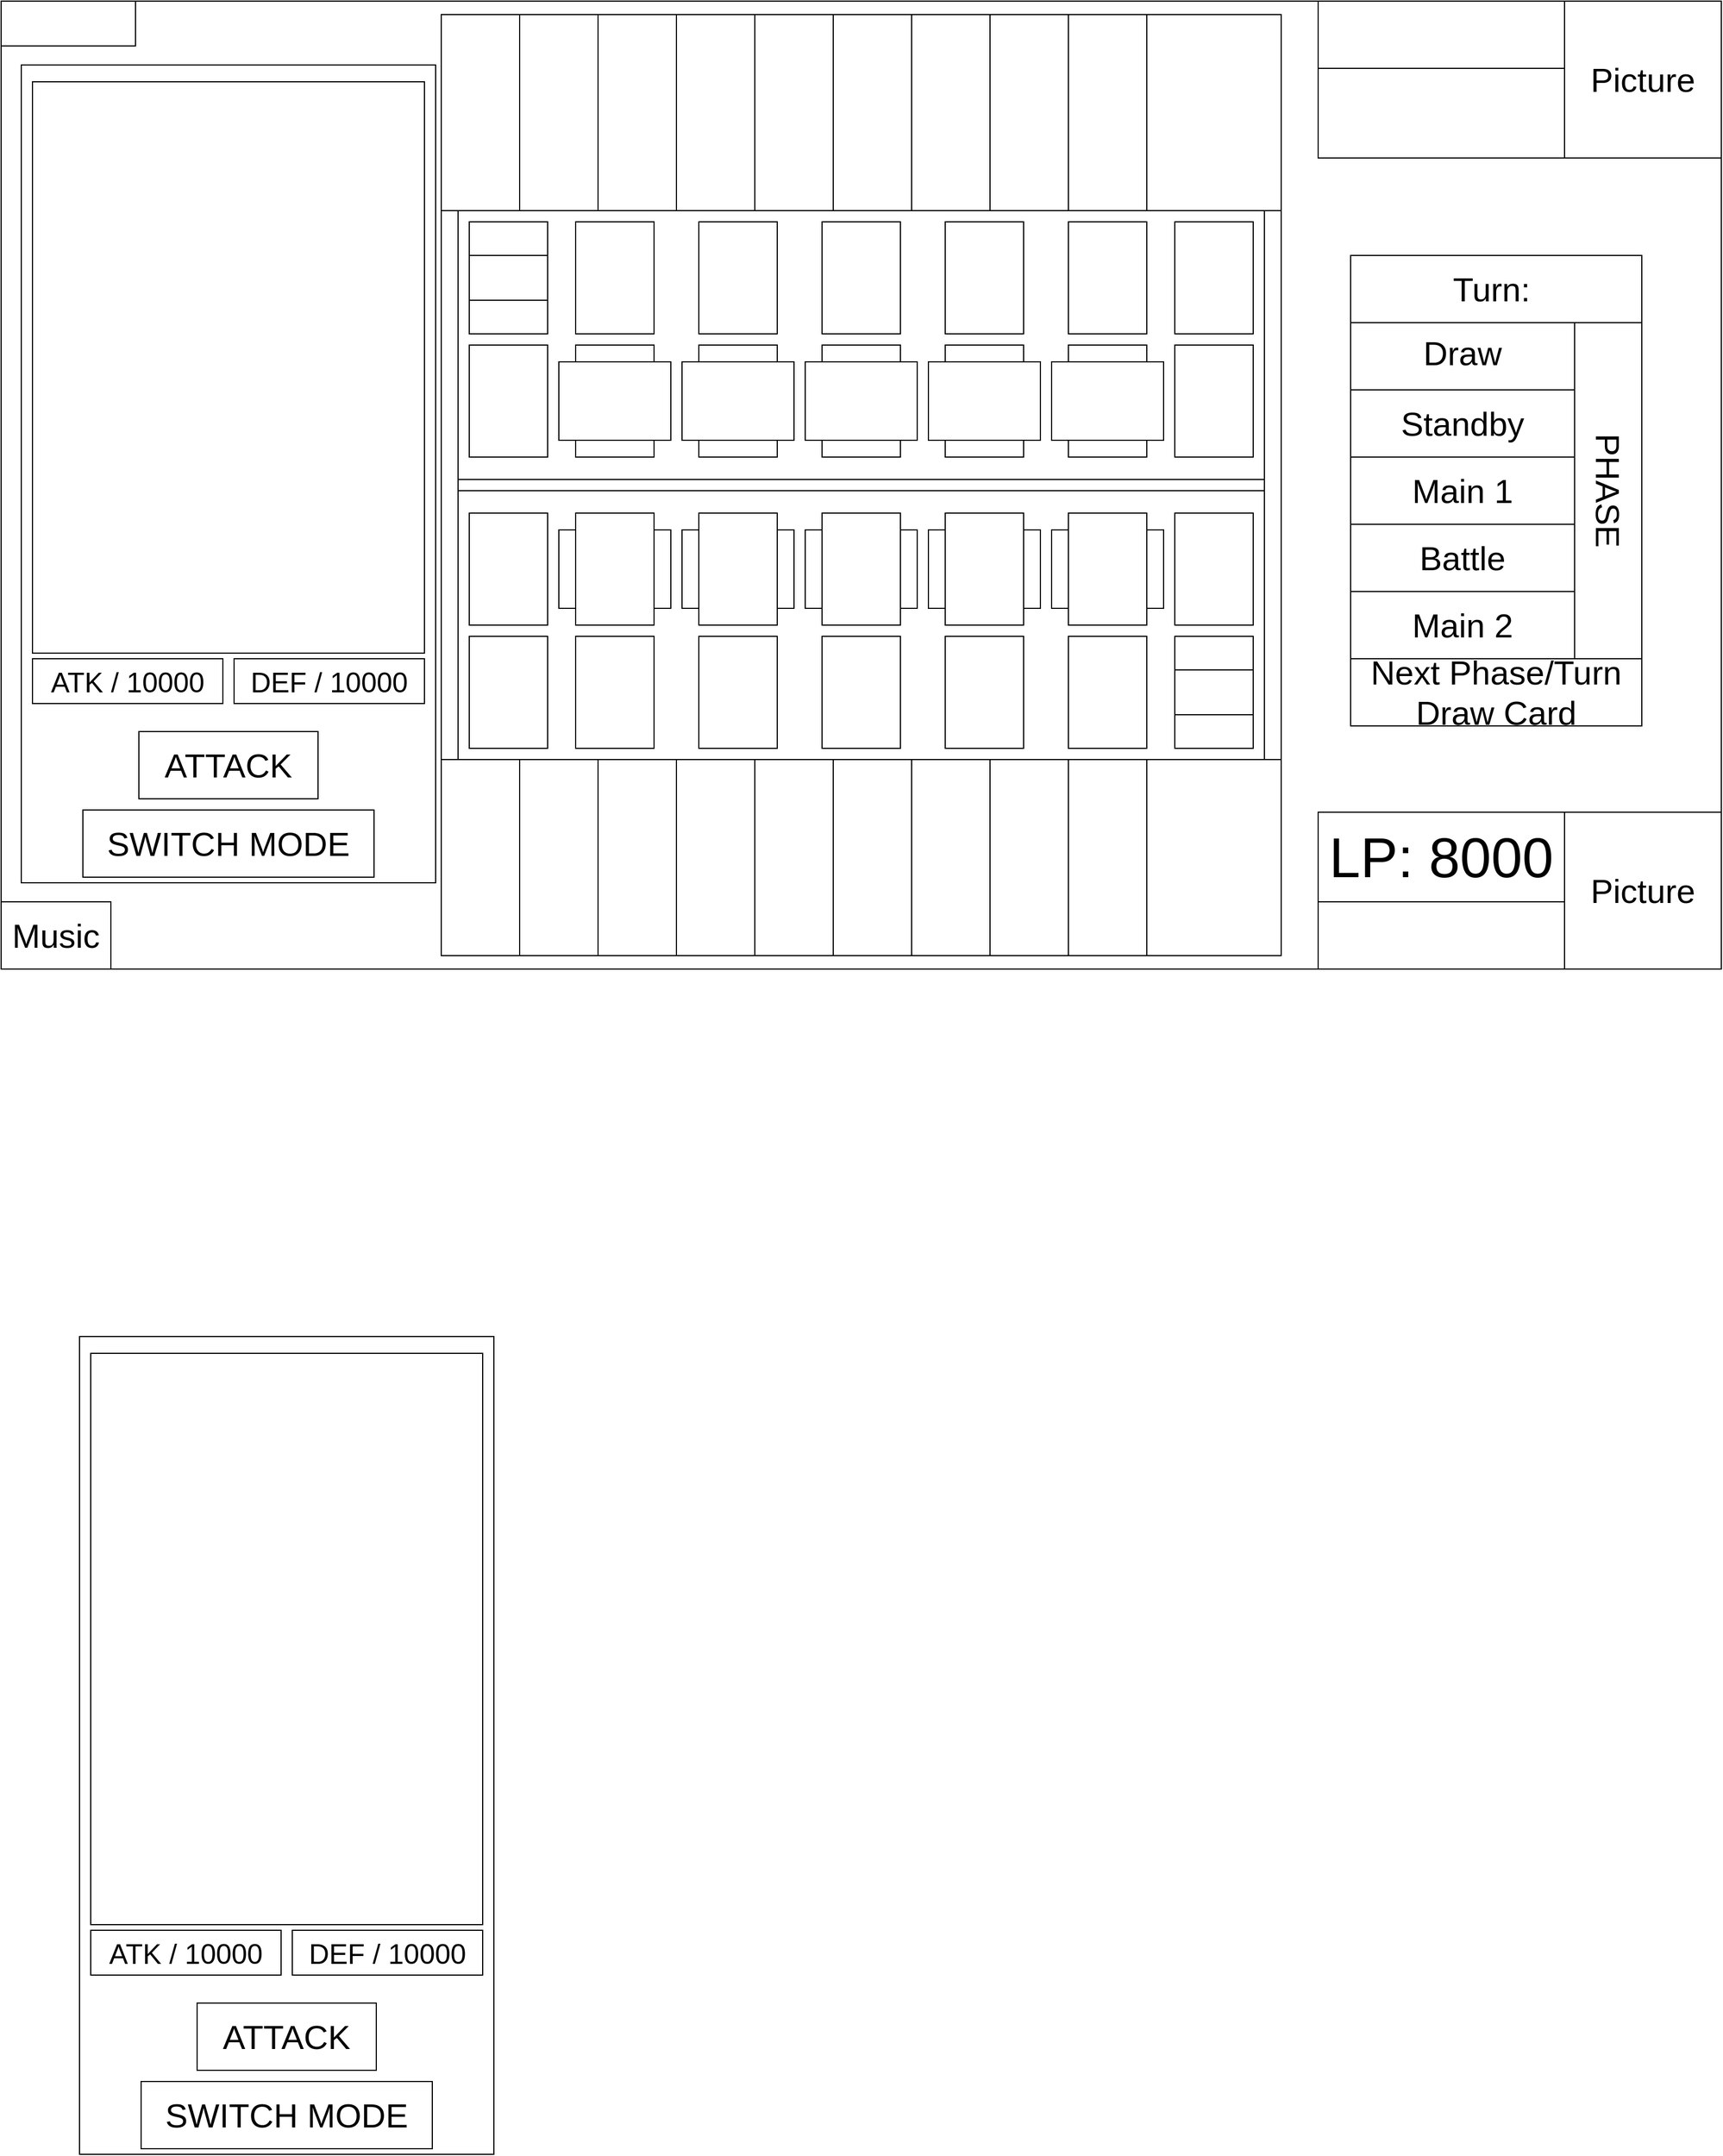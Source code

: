<mxfile version="24.2.7" type="github">
  <diagram name="Page-1" id="z7e0Jf43Eca83nyhEx7l">
    <mxGraphModel dx="2625" dy="1305" grid="1" gridSize="10" guides="1" tooltips="1" connect="1" arrows="1" fold="1" page="1" pageScale="1" pageWidth="850" pageHeight="1100" math="0" shadow="0">
      <root>
        <mxCell id="0" />
        <mxCell id="1" parent="0" />
        <mxCell id="QkR3hnECUOmhi_xK6HSF-3" value="" style="rounded=0;whiteSpace=wrap;html=1;container=0;" parent="1" vertex="1">
          <mxGeometry x="70" y="1192" width="370" height="730" as="geometry" />
        </mxCell>
        <mxCell id="QkR3hnECUOmhi_xK6HSF-4" value="" style="rounded=0;whiteSpace=wrap;html=1;container=0;" parent="1" vertex="1">
          <mxGeometry x="80" y="1207" width="350" height="510" as="geometry" />
        </mxCell>
        <mxCell id="QkR3hnECUOmhi_xK6HSF-5" value="ATTACK" style="rounded=0;whiteSpace=wrap;html=1;fontSize=30;container=0;" parent="1" vertex="1">
          <mxGeometry x="175" y="1787" width="160" height="60" as="geometry" />
        </mxCell>
        <mxCell id="QkR3hnECUOmhi_xK6HSF-6" value="SWITCH MODE" style="rounded=0;whiteSpace=wrap;html=1;fontSize=30;container=0;" parent="1" vertex="1">
          <mxGeometry x="125" y="1857" width="260" height="60" as="geometry" />
        </mxCell>
        <mxCell id="QkR3hnECUOmhi_xK6HSF-7" value="ATK / 10000" style="rounded=0;whiteSpace=wrap;html=1;fontSize=25;container=0;" parent="1" vertex="1">
          <mxGeometry x="80" y="1722" width="170" height="40" as="geometry" />
        </mxCell>
        <mxCell id="QkR3hnECUOmhi_xK6HSF-8" value="DEF / 10000" style="rounded=0;whiteSpace=wrap;html=1;fontSize=25;container=0;" parent="1" vertex="1">
          <mxGeometry x="260" y="1722" width="170" height="40" as="geometry" />
        </mxCell>
        <mxCell id="12l4u41IAlyLC1k91Qik-38" value="" style="group" vertex="1" connectable="0" parent="1">
          <mxGeometry width="1536" height="864" as="geometry" />
        </mxCell>
        <mxCell id="yShDVyeZ53WpqZu7RZC7-21" value="" style="rounded=0;whiteSpace=wrap;html=1;container=0;" parent="12l4u41IAlyLC1k91Qik-38" vertex="1">
          <mxGeometry width="1536" height="864" as="geometry" />
        </mxCell>
        <mxCell id="yShDVyeZ53WpqZu7RZC7-68" value="" style="rounded=0;whiteSpace=wrap;html=1;container=0;" parent="12l4u41IAlyLC1k91Qik-38" vertex="1">
          <mxGeometry x="18" y="57" width="370" height="730" as="geometry" />
        </mxCell>
        <mxCell id="yShDVyeZ53WpqZu7RZC7-69" value="" style="rounded=0;whiteSpace=wrap;html=1;container=0;" parent="12l4u41IAlyLC1k91Qik-38" vertex="1">
          <mxGeometry x="28" y="72" width="350" height="510" as="geometry" />
        </mxCell>
        <mxCell id="yShDVyeZ53WpqZu7RZC7-70" value="ATTACK" style="rounded=0;whiteSpace=wrap;html=1;fontSize=30;container=0;" parent="12l4u41IAlyLC1k91Qik-38" vertex="1">
          <mxGeometry x="123" y="652" width="160" height="60" as="geometry" />
        </mxCell>
        <mxCell id="yShDVyeZ53WpqZu7RZC7-71" value="Standby" style="rounded=0;whiteSpace=wrap;html=1;fontSize=30;container=0;" parent="12l4u41IAlyLC1k91Qik-38" vertex="1">
          <mxGeometry x="1205" y="347" width="200" height="60" as="geometry" />
        </mxCell>
        <mxCell id="yShDVyeZ53WpqZu7RZC7-72" value="SWITCH MODE" style="rounded=0;whiteSpace=wrap;html=1;fontSize=30;container=0;" parent="12l4u41IAlyLC1k91Qik-38" vertex="1">
          <mxGeometry x="73" y="722" width="260" height="60" as="geometry" />
        </mxCell>
        <mxCell id="yShDVyeZ53WpqZu7RZC7-73" value="Main 1" style="rounded=0;whiteSpace=wrap;html=1;fontSize=30;container=0;" parent="12l4u41IAlyLC1k91Qik-38" vertex="1">
          <mxGeometry x="1205" y="407" width="200" height="60" as="geometry" />
        </mxCell>
        <mxCell id="yShDVyeZ53WpqZu7RZC7-74" value="Battle" style="rounded=0;whiteSpace=wrap;html=1;fontSize=30;container=0;" parent="12l4u41IAlyLC1k91Qik-38" vertex="1">
          <mxGeometry x="1205" y="467" width="200" height="60" as="geometry" />
        </mxCell>
        <mxCell id="yShDVyeZ53WpqZu7RZC7-75" value="Main 2" style="rounded=0;whiteSpace=wrap;html=1;fontSize=30;container=0;" parent="12l4u41IAlyLC1k91Qik-38" vertex="1">
          <mxGeometry x="1205" y="527" width="200" height="60" as="geometry" />
        </mxCell>
        <mxCell id="yShDVyeZ53WpqZu7RZC7-76" value="Draw" style="rounded=0;whiteSpace=wrap;html=1;fontSize=30;container=0;" parent="12l4u41IAlyLC1k91Qik-38" vertex="1">
          <mxGeometry x="1205" y="280" width="200" height="67" as="geometry" />
        </mxCell>
        <mxCell id="yShDVyeZ53WpqZu7RZC7-77" value="Next Phase/Turn&lt;div&gt;Draw Card&lt;/div&gt;" style="rounded=0;whiteSpace=wrap;html=1;fontSize=30;container=0;" parent="12l4u41IAlyLC1k91Qik-38" vertex="1">
          <mxGeometry x="1205" y="587" width="260" height="60" as="geometry" />
        </mxCell>
        <mxCell id="yShDVyeZ53WpqZu7RZC7-78" value="Turn:&amp;nbsp;" style="rounded=0;whiteSpace=wrap;html=1;fontSize=30;container=0;" parent="12l4u41IAlyLC1k91Qik-38" vertex="1">
          <mxGeometry x="1205" y="227" width="260" height="60" as="geometry" />
        </mxCell>
        <mxCell id="yShDVyeZ53WpqZu7RZC7-79" value="PHASE" style="rounded=0;whiteSpace=wrap;html=1;rotation=90;fontSize=30;container=0;" parent="12l4u41IAlyLC1k91Qik-38" vertex="1">
          <mxGeometry x="1285" y="407" width="300" height="60" as="geometry" />
        </mxCell>
        <mxCell id="yShDVyeZ53WpqZu7RZC7-80" value="Music" style="rounded=0;whiteSpace=wrap;html=1;fontSize=30;container=0;" parent="12l4u41IAlyLC1k91Qik-38" vertex="1">
          <mxGeometry y="804" width="98" height="60" as="geometry" />
        </mxCell>
        <mxCell id="yShDVyeZ53WpqZu7RZC7-81" value="ATK / 10000" style="rounded=0;whiteSpace=wrap;html=1;fontSize=25;container=0;" parent="12l4u41IAlyLC1k91Qik-38" vertex="1">
          <mxGeometry x="28" y="587" width="170" height="40" as="geometry" />
        </mxCell>
        <mxCell id="yShDVyeZ53WpqZu7RZC7-82" value="DEF / 10000" style="rounded=0;whiteSpace=wrap;html=1;fontSize=25;container=0;" parent="12l4u41IAlyLC1k91Qik-38" vertex="1">
          <mxGeometry x="208" y="587" width="170" height="40" as="geometry" />
        </mxCell>
        <mxCell id="yShDVyeZ53WpqZu7RZC7-83" value="" style="rounded=0;whiteSpace=wrap;html=1;container=0;" parent="12l4u41IAlyLC1k91Qik-38" vertex="1">
          <mxGeometry x="1176" width="360" height="140" as="geometry" />
        </mxCell>
        <mxCell id="yShDVyeZ53WpqZu7RZC7-84" value="LP: 8000" style="rounded=0;whiteSpace=wrap;html=1;fontSize=50;container=0;" parent="12l4u41IAlyLC1k91Qik-38" vertex="1">
          <mxGeometry x="1176" y="60" width="220" height="70" as="geometry" />
        </mxCell>
        <mxCell id="yShDVyeZ53WpqZu7RZC7-85" value="" style="rounded=0;whiteSpace=wrap;html=1;fontSize=30;container=0;" parent="12l4u41IAlyLC1k91Qik-38" vertex="1">
          <mxGeometry x="1176" width="220" height="60" as="geometry" />
        </mxCell>
        <mxCell id="yShDVyeZ53WpqZu7RZC7-86" value="Picture" style="whiteSpace=wrap;html=1;aspect=fixed;fontSize=30;container=0;" parent="12l4u41IAlyLC1k91Qik-38" vertex="1">
          <mxGeometry x="1396" width="140" height="140" as="geometry" />
        </mxCell>
        <mxCell id="yShDVyeZ53WpqZu7RZC7-87" value="LP: 8000" style="rounded=0;whiteSpace=wrap;html=1;fontSize=50;container=0;" parent="12l4u41IAlyLC1k91Qik-38" vertex="1">
          <mxGeometry x="1176" y="724" width="220" height="80" as="geometry" />
        </mxCell>
        <mxCell id="yShDVyeZ53WpqZu7RZC7-88" value="" style="rounded=0;whiteSpace=wrap;html=1;fontSize=30;container=0;" parent="12l4u41IAlyLC1k91Qik-38" vertex="1">
          <mxGeometry x="1176" y="804" width="220" height="60" as="geometry" />
        </mxCell>
        <mxCell id="yShDVyeZ53WpqZu7RZC7-89" value="Picture" style="whiteSpace=wrap;html=1;aspect=fixed;fontSize=30;container=0;" parent="12l4u41IAlyLC1k91Qik-38" vertex="1">
          <mxGeometry x="1396" y="724" width="140" height="140" as="geometry" />
        </mxCell>
        <mxCell id="yShDVyeZ53WpqZu7RZC7-113" value="" style="rounded=0;whiteSpace=wrap;html=1;container=0;" parent="12l4u41IAlyLC1k91Qik-38" vertex="1">
          <mxGeometry width="120" height="40" as="geometry" />
        </mxCell>
        <mxCell id="yShDVyeZ53WpqZu7RZC7-37" value="" style="rounded=0;whiteSpace=wrap;html=1;container=0;" parent="12l4u41IAlyLC1k91Qik-38" vertex="1">
          <mxGeometry x="1176" width="360" height="140" as="geometry" />
        </mxCell>
        <mxCell id="yShDVyeZ53WpqZu7RZC7-39" value="" style="rounded=0;whiteSpace=wrap;html=1;fontSize=30;container=0;" parent="12l4u41IAlyLC1k91Qik-38" vertex="1">
          <mxGeometry x="1176" width="220" height="60" as="geometry" />
        </mxCell>
        <mxCell id="yShDVyeZ53WpqZu7RZC7-40" value="Picture" style="whiteSpace=wrap;html=1;aspect=fixed;fontSize=30;container=0;" parent="12l4u41IAlyLC1k91Qik-38" vertex="1">
          <mxGeometry x="1396" width="140" height="140" as="geometry" />
        </mxCell>
        <mxCell id="yShDVyeZ53WpqZu7RZC7-67" value="" style="rounded=0;whiteSpace=wrap;html=1;container=0;" parent="12l4u41IAlyLC1k91Qik-38" vertex="1">
          <mxGeometry width="120" height="40" as="geometry" />
        </mxCell>
        <mxCell id="12l4u41IAlyLC1k91Qik-37" value="" style="group" vertex="1" connectable="0" parent="12l4u41IAlyLC1k91Qik-38">
          <mxGeometry x="393" y="12" width="750" height="840" as="geometry" />
        </mxCell>
        <mxCell id="QkR3hnECUOmhi_xK6HSF-2" value="" style="rounded=0;whiteSpace=wrap;html=1;container=0;" parent="12l4u41IAlyLC1k91Qik-37" vertex="1">
          <mxGeometry width="750" height="840" as="geometry" />
        </mxCell>
        <mxCell id="12l4u41IAlyLC1k91Qik-36" value="" style="group" vertex="1" connectable="0" parent="12l4u41IAlyLC1k91Qik-37">
          <mxGeometry width="750" height="840" as="geometry" />
        </mxCell>
        <mxCell id="QkR3hnECUOmhi_xK6HSF-31" value="" style="rounded=0;whiteSpace=wrap;html=1;container=0;" parent="12l4u41IAlyLC1k91Qik-36" vertex="1">
          <mxGeometry x="15" y="175" width="720" height="490" as="geometry" />
        </mxCell>
        <mxCell id="QkR3hnECUOmhi_xK6HSF-32" value="" style="rounded=0;whiteSpace=wrap;html=1;container=0;" parent="12l4u41IAlyLC1k91Qik-36" vertex="1">
          <mxGeometry x="25" y="185" width="70" height="100" as="geometry" />
        </mxCell>
        <mxCell id="QkR3hnECUOmhi_xK6HSF-33" value="40" style="rounded=0;whiteSpace=wrap;html=1;fontSize=30;container=0;" parent="12l4u41IAlyLC1k91Qik-36" vertex="1">
          <mxGeometry x="655" y="195" width="70" height="70" as="geometry" />
        </mxCell>
        <mxCell id="QkR3hnECUOmhi_xK6HSF-34" value="" style="rounded=0;whiteSpace=wrap;html=1;container=0;" parent="12l4u41IAlyLC1k91Qik-36" vertex="1">
          <mxGeometry x="655" y="185" width="70" height="100" as="geometry" />
        </mxCell>
        <mxCell id="QkR3hnECUOmhi_xK6HSF-35" value="" style="rounded=0;whiteSpace=wrap;html=1;container=0;" parent="12l4u41IAlyLC1k91Qik-36" vertex="1">
          <mxGeometry x="120" y="185" width="70" height="100" as="geometry" />
        </mxCell>
        <mxCell id="QkR3hnECUOmhi_xK6HSF-36" value="" style="rounded=0;whiteSpace=wrap;html=1;container=0;" parent="12l4u41IAlyLC1k91Qik-36" vertex="1">
          <mxGeometry x="230" y="185" width="70" height="100" as="geometry" />
        </mxCell>
        <mxCell id="QkR3hnECUOmhi_xK6HSF-37" value="" style="rounded=0;whiteSpace=wrap;html=1;container=0;" parent="12l4u41IAlyLC1k91Qik-36" vertex="1">
          <mxGeometry x="340" y="185" width="70" height="100" as="geometry" />
        </mxCell>
        <mxCell id="QkR3hnECUOmhi_xK6HSF-38" value="" style="rounded=0;whiteSpace=wrap;html=1;container=0;" parent="12l4u41IAlyLC1k91Qik-36" vertex="1">
          <mxGeometry x="450" y="185" width="70" height="100" as="geometry" />
        </mxCell>
        <mxCell id="QkR3hnECUOmhi_xK6HSF-39" value="" style="rounded=0;whiteSpace=wrap;html=1;container=0;" parent="12l4u41IAlyLC1k91Qik-36" vertex="1">
          <mxGeometry x="560" y="185" width="70" height="100" as="geometry" />
        </mxCell>
        <mxCell id="QkR3hnECUOmhi_xK6HSF-40" value="" style="rounded=0;whiteSpace=wrap;html=1;container=0;" parent="12l4u41IAlyLC1k91Qik-36" vertex="1">
          <mxGeometry x="25" y="295" width="70" height="100" as="geometry" />
        </mxCell>
        <mxCell id="QkR3hnECUOmhi_xK6HSF-41" value="" style="rounded=0;whiteSpace=wrap;html=1;container=0;" parent="12l4u41IAlyLC1k91Qik-36" vertex="1">
          <mxGeometry x="655" y="295" width="70" height="100" as="geometry" />
        </mxCell>
        <mxCell id="QkR3hnECUOmhi_xK6HSF-42" value="" style="rounded=0;whiteSpace=wrap;html=1;container=0;" parent="12l4u41IAlyLC1k91Qik-36" vertex="1">
          <mxGeometry x="120" y="295" width="70" height="100" as="geometry" />
        </mxCell>
        <mxCell id="QkR3hnECUOmhi_xK6HSF-43" value="" style="rounded=0;whiteSpace=wrap;html=1;container=0;" parent="12l4u41IAlyLC1k91Qik-36" vertex="1">
          <mxGeometry x="230" y="295" width="70" height="100" as="geometry" />
        </mxCell>
        <mxCell id="QkR3hnECUOmhi_xK6HSF-44" value="" style="rounded=0;whiteSpace=wrap;html=1;container=0;" parent="12l4u41IAlyLC1k91Qik-36" vertex="1">
          <mxGeometry x="340" y="295" width="70" height="100" as="geometry" />
        </mxCell>
        <mxCell id="QkR3hnECUOmhi_xK6HSF-45" value="" style="rounded=0;whiteSpace=wrap;html=1;container=0;" parent="12l4u41IAlyLC1k91Qik-36" vertex="1">
          <mxGeometry x="450" y="295" width="70" height="100" as="geometry" />
        </mxCell>
        <mxCell id="QkR3hnECUOmhi_xK6HSF-46" value="" style="rounded=0;whiteSpace=wrap;html=1;container=0;" parent="12l4u41IAlyLC1k91Qik-36" vertex="1">
          <mxGeometry x="560" y="295" width="70" height="100" as="geometry" />
        </mxCell>
        <mxCell id="QkR3hnECUOmhi_xK6HSF-47" value="" style="rounded=0;whiteSpace=wrap;html=1;container=0;" parent="12l4u41IAlyLC1k91Qik-36" vertex="1">
          <mxGeometry x="545" y="310" width="100" height="70" as="geometry" />
        </mxCell>
        <mxCell id="QkR3hnECUOmhi_xK6HSF-48" value="" style="rounded=0;whiteSpace=wrap;html=1;container=0;" parent="12l4u41IAlyLC1k91Qik-36" vertex="1">
          <mxGeometry x="215" y="310" width="100" height="70" as="geometry" />
        </mxCell>
        <mxCell id="QkR3hnECUOmhi_xK6HSF-49" value="" style="rounded=0;whiteSpace=wrap;html=1;container=0;" parent="12l4u41IAlyLC1k91Qik-36" vertex="1">
          <mxGeometry x="435" y="310" width="100" height="70" as="geometry" />
        </mxCell>
        <mxCell id="QkR3hnECUOmhi_xK6HSF-50" value="" style="rounded=0;whiteSpace=wrap;html=1;container=0;" parent="12l4u41IAlyLC1k91Qik-36" vertex="1">
          <mxGeometry x="325" y="310" width="100" height="70" as="geometry" />
        </mxCell>
        <mxCell id="QkR3hnECUOmhi_xK6HSF-51" value="" style="rounded=0;whiteSpace=wrap;html=1;container=0;" parent="12l4u41IAlyLC1k91Qik-36" vertex="1">
          <mxGeometry x="105" y="310" width="100" height="70" as="geometry" />
        </mxCell>
        <mxCell id="QkR3hnECUOmhi_xK6HSF-52" value="" style="rounded=0;whiteSpace=wrap;html=1;container=0;" parent="12l4u41IAlyLC1k91Qik-36" vertex="1">
          <mxGeometry x="25" y="215" width="70" height="40" as="geometry" />
        </mxCell>
        <mxCell id="QkR3hnECUOmhi_xK6HSF-53" value="" style="rounded=0;whiteSpace=wrap;html=1;container=0;" parent="12l4u41IAlyLC1k91Qik-36" vertex="1">
          <mxGeometry x="15" y="415" width="720" height="10" as="geometry" />
        </mxCell>
        <mxCell id="QkR3hnECUOmhi_xK6HSF-54" value="" style="rounded=0;whiteSpace=wrap;html=1;container=0;" parent="12l4u41IAlyLC1k91Qik-36" vertex="1">
          <mxGeometry x="25" y="555" width="70" height="100" as="geometry" />
        </mxCell>
        <mxCell id="QkR3hnECUOmhi_xK6HSF-55" value="40" style="rounded=0;whiteSpace=wrap;html=1;fontSize=30;container=0;" parent="12l4u41IAlyLC1k91Qik-36" vertex="1">
          <mxGeometry x="655" y="565" width="70" height="70" as="geometry" />
        </mxCell>
        <mxCell id="QkR3hnECUOmhi_xK6HSF-56" value="" style="rounded=0;whiteSpace=wrap;html=1;container=0;" parent="12l4u41IAlyLC1k91Qik-36" vertex="1">
          <mxGeometry x="655" y="555" width="70" height="100" as="geometry" />
        </mxCell>
        <mxCell id="QkR3hnECUOmhi_xK6HSF-57" value="" style="rounded=0;whiteSpace=wrap;html=1;container=0;" parent="12l4u41IAlyLC1k91Qik-36" vertex="1">
          <mxGeometry x="120" y="555" width="70" height="100" as="geometry" />
        </mxCell>
        <mxCell id="QkR3hnECUOmhi_xK6HSF-58" value="" style="rounded=0;whiteSpace=wrap;html=1;container=0;" parent="12l4u41IAlyLC1k91Qik-36" vertex="1">
          <mxGeometry x="230" y="555" width="70" height="100" as="geometry" />
        </mxCell>
        <mxCell id="QkR3hnECUOmhi_xK6HSF-59" value="" style="rounded=0;whiteSpace=wrap;html=1;container=0;" parent="12l4u41IAlyLC1k91Qik-36" vertex="1">
          <mxGeometry x="340" y="555" width="70" height="100" as="geometry" />
        </mxCell>
        <mxCell id="QkR3hnECUOmhi_xK6HSF-60" value="" style="rounded=0;whiteSpace=wrap;html=1;container=0;" parent="12l4u41IAlyLC1k91Qik-36" vertex="1">
          <mxGeometry x="450" y="555" width="70" height="100" as="geometry" />
        </mxCell>
        <mxCell id="QkR3hnECUOmhi_xK6HSF-61" value="" style="rounded=0;whiteSpace=wrap;html=1;container=0;" parent="12l4u41IAlyLC1k91Qik-36" vertex="1">
          <mxGeometry x="560" y="555" width="70" height="100" as="geometry" />
        </mxCell>
        <mxCell id="QkR3hnECUOmhi_xK6HSF-62" value="" style="rounded=0;whiteSpace=wrap;html=1;container=0;" parent="12l4u41IAlyLC1k91Qik-36" vertex="1">
          <mxGeometry x="655" y="445" width="70" height="100" as="geometry" />
        </mxCell>
        <mxCell id="QkR3hnECUOmhi_xK6HSF-63" value="" style="rounded=0;whiteSpace=wrap;html=1;container=0;" parent="12l4u41IAlyLC1k91Qik-36" vertex="1">
          <mxGeometry x="25" y="445" width="70" height="100" as="geometry" />
        </mxCell>
        <mxCell id="QkR3hnECUOmhi_xK6HSF-64" value="" style="rounded=0;whiteSpace=wrap;html=1;container=0;" parent="12l4u41IAlyLC1k91Qik-36" vertex="1">
          <mxGeometry x="105" y="460" width="100" height="70" as="geometry" />
        </mxCell>
        <mxCell id="QkR3hnECUOmhi_xK6HSF-65" value="" style="rounded=0;whiteSpace=wrap;html=1;container=0;" parent="12l4u41IAlyLC1k91Qik-36" vertex="1">
          <mxGeometry x="215" y="460" width="100" height="70" as="geometry" />
        </mxCell>
        <mxCell id="QkR3hnECUOmhi_xK6HSF-66" value="" style="rounded=0;whiteSpace=wrap;html=1;container=0;" parent="12l4u41IAlyLC1k91Qik-36" vertex="1">
          <mxGeometry x="325" y="460" width="100" height="70" as="geometry" />
        </mxCell>
        <mxCell id="QkR3hnECUOmhi_xK6HSF-67" value="" style="rounded=0;whiteSpace=wrap;html=1;container=0;" parent="12l4u41IAlyLC1k91Qik-36" vertex="1">
          <mxGeometry x="435" y="460" width="100" height="70" as="geometry" />
        </mxCell>
        <mxCell id="QkR3hnECUOmhi_xK6HSF-68" value="" style="rounded=0;whiteSpace=wrap;html=1;container=0;" parent="12l4u41IAlyLC1k91Qik-36" vertex="1">
          <mxGeometry x="545" y="460" width="100" height="70" as="geometry" />
        </mxCell>
        <mxCell id="QkR3hnECUOmhi_xK6HSF-69" value="" style="rounded=0;whiteSpace=wrap;html=1;container=0;" parent="12l4u41IAlyLC1k91Qik-36" vertex="1">
          <mxGeometry x="120" y="445" width="70" height="100" as="geometry" />
        </mxCell>
        <mxCell id="QkR3hnECUOmhi_xK6HSF-70" value="" style="rounded=0;whiteSpace=wrap;html=1;container=0;" parent="12l4u41IAlyLC1k91Qik-36" vertex="1">
          <mxGeometry x="230" y="445" width="70" height="100" as="geometry" />
        </mxCell>
        <mxCell id="QkR3hnECUOmhi_xK6HSF-71" value="" style="rounded=0;whiteSpace=wrap;html=1;container=0;" parent="12l4u41IAlyLC1k91Qik-36" vertex="1">
          <mxGeometry x="340" y="445" width="70" height="100" as="geometry" />
        </mxCell>
        <mxCell id="QkR3hnECUOmhi_xK6HSF-72" value="" style="rounded=0;whiteSpace=wrap;html=1;container=0;" parent="12l4u41IAlyLC1k91Qik-36" vertex="1">
          <mxGeometry x="450" y="445" width="70" height="100" as="geometry" />
        </mxCell>
        <mxCell id="QkR3hnECUOmhi_xK6HSF-73" value="" style="rounded=0;whiteSpace=wrap;html=1;container=0;" parent="12l4u41IAlyLC1k91Qik-36" vertex="1">
          <mxGeometry x="560" y="445" width="70" height="100" as="geometry" />
        </mxCell>
        <mxCell id="QkR3hnECUOmhi_xK6HSF-74" value="" style="rounded=0;whiteSpace=wrap;html=1;container=0;" parent="12l4u41IAlyLC1k91Qik-36" vertex="1">
          <mxGeometry x="655" y="585" width="70" height="40" as="geometry" />
        </mxCell>
        <mxCell id="12l4u41IAlyLC1k91Qik-4" value="" style="group" vertex="1" connectable="0" parent="12l4u41IAlyLC1k91Qik-36">
          <mxGeometry y="665" width="750" height="175" as="geometry" />
        </mxCell>
        <mxCell id="QkR3hnECUOmhi_xK6HSF-9" value="" style="rounded=0;whiteSpace=wrap;html=1;container=0;" parent="12l4u41IAlyLC1k91Qik-4" vertex="1">
          <mxGeometry width="120" height="175" as="geometry" />
        </mxCell>
        <mxCell id="QkR3hnECUOmhi_xK6HSF-10" value="" style="rounded=0;whiteSpace=wrap;html=1;container=0;" parent="12l4u41IAlyLC1k91Qik-4" vertex="1">
          <mxGeometry x="70" width="120" height="175" as="geometry" />
        </mxCell>
        <mxCell id="QkR3hnECUOmhi_xK6HSF-11" value="" style="rounded=0;whiteSpace=wrap;html=1;container=0;" parent="12l4u41IAlyLC1k91Qik-4" vertex="1">
          <mxGeometry x="140" width="120" height="175" as="geometry" />
        </mxCell>
        <mxCell id="QkR3hnECUOmhi_xK6HSF-12" value="" style="rounded=0;whiteSpace=wrap;html=1;container=0;" parent="12l4u41IAlyLC1k91Qik-4" vertex="1">
          <mxGeometry x="210" width="120" height="175" as="geometry" />
        </mxCell>
        <mxCell id="QkR3hnECUOmhi_xK6HSF-13" value="" style="rounded=0;whiteSpace=wrap;html=1;container=0;" parent="12l4u41IAlyLC1k91Qik-4" vertex="1">
          <mxGeometry x="280" width="120" height="175" as="geometry" />
        </mxCell>
        <mxCell id="QkR3hnECUOmhi_xK6HSF-14" value="" style="rounded=0;whiteSpace=wrap;html=1;container=0;" parent="12l4u41IAlyLC1k91Qik-4" vertex="1">
          <mxGeometry x="350" width="120" height="175" as="geometry" />
        </mxCell>
        <mxCell id="QkR3hnECUOmhi_xK6HSF-15" value="" style="rounded=0;whiteSpace=wrap;html=1;container=0;" parent="12l4u41IAlyLC1k91Qik-4" vertex="1">
          <mxGeometry x="420" width="120" height="175" as="geometry" />
        </mxCell>
        <mxCell id="QkR3hnECUOmhi_xK6HSF-16" value="" style="rounded=0;whiteSpace=wrap;html=1;container=0;" parent="12l4u41IAlyLC1k91Qik-4" vertex="1">
          <mxGeometry x="490" width="120" height="175" as="geometry" />
        </mxCell>
        <mxCell id="QkR3hnECUOmhi_xK6HSF-17" value="" style="rounded=0;whiteSpace=wrap;html=1;container=0;" parent="12l4u41IAlyLC1k91Qik-4" vertex="1">
          <mxGeometry x="560" width="120" height="175" as="geometry" />
        </mxCell>
        <mxCell id="QkR3hnECUOmhi_xK6HSF-18" value="" style="rounded=0;whiteSpace=wrap;html=1;container=0;" parent="12l4u41IAlyLC1k91Qik-4" vertex="1">
          <mxGeometry x="630" width="120" height="175" as="geometry" />
        </mxCell>
        <mxCell id="12l4u41IAlyLC1k91Qik-25" value="" style="group" vertex="1" connectable="0" parent="12l4u41IAlyLC1k91Qik-36">
          <mxGeometry width="750" height="175" as="geometry" />
        </mxCell>
        <mxCell id="12l4u41IAlyLC1k91Qik-26" value="" style="rounded=0;whiteSpace=wrap;html=1;container=0;" vertex="1" parent="12l4u41IAlyLC1k91Qik-25">
          <mxGeometry width="120" height="175" as="geometry" />
        </mxCell>
        <mxCell id="12l4u41IAlyLC1k91Qik-27" value="" style="rounded=0;whiteSpace=wrap;html=1;container=0;" vertex="1" parent="12l4u41IAlyLC1k91Qik-25">
          <mxGeometry x="70" width="120" height="175" as="geometry" />
        </mxCell>
        <mxCell id="12l4u41IAlyLC1k91Qik-28" value="" style="rounded=0;whiteSpace=wrap;html=1;container=0;" vertex="1" parent="12l4u41IAlyLC1k91Qik-25">
          <mxGeometry x="140" width="120" height="175" as="geometry" />
        </mxCell>
        <mxCell id="12l4u41IAlyLC1k91Qik-29" value="" style="rounded=0;whiteSpace=wrap;html=1;container=0;" vertex="1" parent="12l4u41IAlyLC1k91Qik-25">
          <mxGeometry x="210" width="120" height="175" as="geometry" />
        </mxCell>
        <mxCell id="12l4u41IAlyLC1k91Qik-30" value="" style="rounded=0;whiteSpace=wrap;html=1;container=0;" vertex="1" parent="12l4u41IAlyLC1k91Qik-25">
          <mxGeometry x="280" width="120" height="175" as="geometry" />
        </mxCell>
        <mxCell id="12l4u41IAlyLC1k91Qik-31" value="" style="rounded=0;whiteSpace=wrap;html=1;container=0;" vertex="1" parent="12l4u41IAlyLC1k91Qik-25">
          <mxGeometry x="350" width="120" height="175" as="geometry" />
        </mxCell>
        <mxCell id="12l4u41IAlyLC1k91Qik-32" value="" style="rounded=0;whiteSpace=wrap;html=1;container=0;" vertex="1" parent="12l4u41IAlyLC1k91Qik-25">
          <mxGeometry x="420" width="120" height="175" as="geometry" />
        </mxCell>
        <mxCell id="12l4u41IAlyLC1k91Qik-33" value="" style="rounded=0;whiteSpace=wrap;html=1;container=0;" vertex="1" parent="12l4u41IAlyLC1k91Qik-25">
          <mxGeometry x="490" width="120" height="175" as="geometry" />
        </mxCell>
        <mxCell id="12l4u41IAlyLC1k91Qik-34" value="" style="rounded=0;whiteSpace=wrap;html=1;container=0;" vertex="1" parent="12l4u41IAlyLC1k91Qik-25">
          <mxGeometry x="560" width="120" height="175" as="geometry" />
        </mxCell>
        <mxCell id="12l4u41IAlyLC1k91Qik-35" value="" style="rounded=0;whiteSpace=wrap;html=1;container=0;" vertex="1" parent="12l4u41IAlyLC1k91Qik-25">
          <mxGeometry x="630" width="120" height="175" as="geometry" />
        </mxCell>
      </root>
    </mxGraphModel>
  </diagram>
</mxfile>
